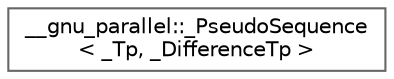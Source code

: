 digraph "Graphical Class Hierarchy"
{
 // LATEX_PDF_SIZE
  bgcolor="transparent";
  edge [fontname=Helvetica,fontsize=10,labelfontname=Helvetica,labelfontsize=10];
  node [fontname=Helvetica,fontsize=10,shape=box,height=0.2,width=0.4];
  rankdir="LR";
  Node0 [id="Node000000",label="__gnu_parallel::_PseudoSequence\l\< _Tp, _DifferenceTp \>",height=0.2,width=0.4,color="grey40", fillcolor="white", style="filled",URL="$class____gnu__parallel_1_1___pseudo_sequence.html",tooltip="Sequence that conceptually consists of multiple copies of the same element. The copies are not stored..."];
}
